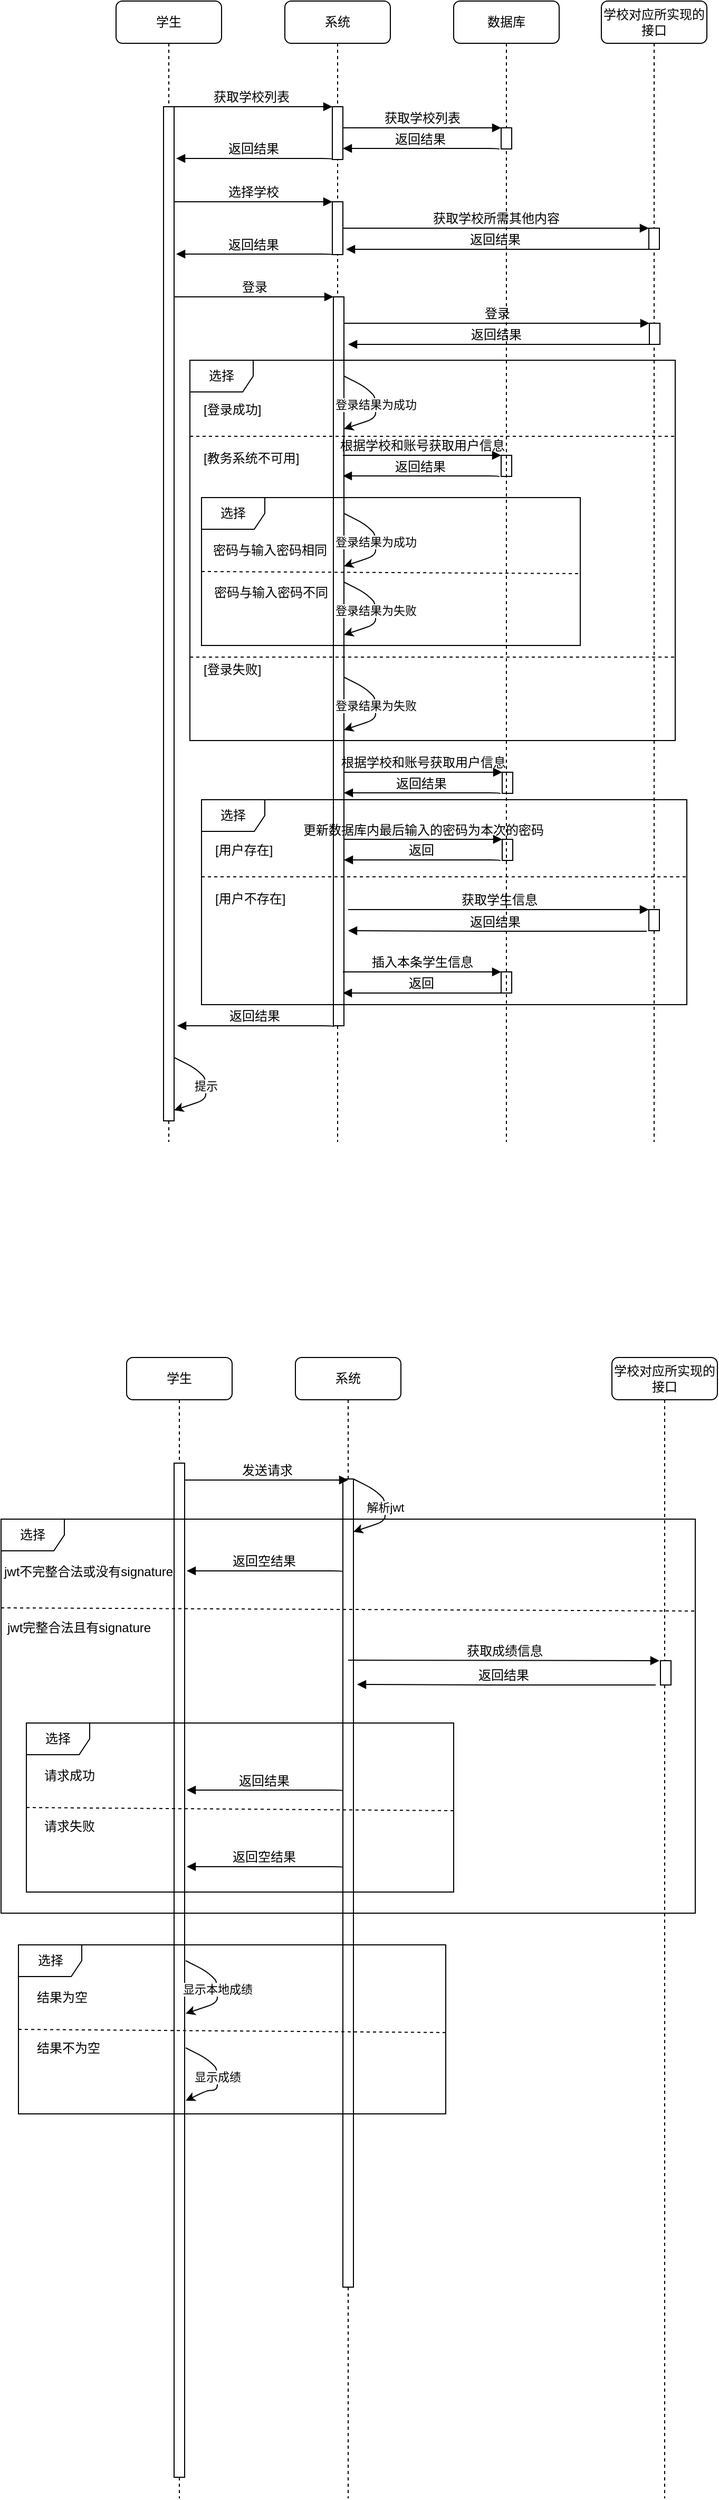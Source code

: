 <mxfile version="10.6.9" type="github"><diagram name="Page-1" id="13e1069c-82ec-6db2-03f1-153e76fe0fe0"><mxGraphModel dx="2018" dy="616" grid="1" gridSize="10" guides="1" tooltips="1" connect="1" arrows="1" fold="1" page="1" pageScale="1" pageWidth="1100" pageHeight="850" background="#ffffff" math="0" shadow="0"><root><mxCell id="0"/><mxCell id="1" parent="0"/><mxCell id="7baba1c4bc27f4b0-2" value="系统" style="shape=umlLifeline;perimeter=lifelinePerimeter;whiteSpace=wrap;html=1;container=1;collapsible=0;recursiveResize=0;outlineConnect=0;rounded=1;shadow=0;comic=0;labelBackgroundColor=none;strokeColor=#000000;strokeWidth=1;fillColor=#FFFFFF;fontFamily=Verdana;fontSize=12;fontColor=#000000;align=center;" parent="1" vertex="1"><mxGeometry x="240" y="80" width="100" height="1080" as="geometry"/></mxCell><mxCell id="7baba1c4bc27f4b0-10" value="" style="html=1;points=[];perimeter=orthogonalPerimeter;rounded=0;shadow=0;comic=0;labelBackgroundColor=none;strokeColor=#000000;strokeWidth=1;fillColor=#FFFFFF;fontFamily=Verdana;fontSize=12;fontColor=#000000;align=center;" parent="7baba1c4bc27f4b0-2" vertex="1"><mxGeometry x="45" y="100" width="10" height="50" as="geometry"/></mxCell><mxCell id="gRoCGFUgI1eSrO3_xUWn-6" value="" style="html=1;points=[];perimeter=orthogonalPerimeter;rounded=0;shadow=0;comic=0;labelBackgroundColor=none;strokeColor=#000000;strokeWidth=1;fillColor=#FFFFFF;fontFamily=Verdana;fontSize=12;fontColor=#000000;align=center;" vertex="1" parent="7baba1c4bc27f4b0-2"><mxGeometry x="45" y="190" width="10" height="50" as="geometry"/></mxCell><mxCell id="7baba1c4bc27f4b0-4" value="学校对应所实现的接口" style="shape=umlLifeline;perimeter=lifelinePerimeter;whiteSpace=wrap;html=1;container=1;collapsible=0;recursiveResize=0;outlineConnect=0;rounded=1;shadow=0;comic=0;labelBackgroundColor=none;strokeColor=#000000;strokeWidth=1;fillColor=#FFFFFF;fontFamily=Verdana;fontSize=12;fontColor=#000000;align=center;" parent="1" vertex="1"><mxGeometry x="540" y="80" width="100" height="1080" as="geometry"/></mxCell><mxCell id="gRoCGFUgI1eSrO3_xUWn-7" value="" style="html=1;points=[];perimeter=orthogonalPerimeter;rounded=0;shadow=0;comic=0;labelBackgroundColor=none;strokeColor=#000000;strokeWidth=1;fillColor=#FFFFFF;fontFamily=Verdana;fontSize=12;fontColor=#000000;align=center;" vertex="1" parent="7baba1c4bc27f4b0-4"><mxGeometry x="45" y="215" width="10" height="20" as="geometry"/></mxCell><mxCell id="7baba1c4bc27f4b0-8" value="学生" style="shape=umlLifeline;perimeter=lifelinePerimeter;whiteSpace=wrap;html=1;container=1;collapsible=0;recursiveResize=0;outlineConnect=0;rounded=1;shadow=0;comic=0;labelBackgroundColor=none;strokeColor=#000000;strokeWidth=1;fillColor=#FFFFFF;fontFamily=Verdana;fontSize=12;fontColor=#000000;align=center;" parent="1" vertex="1"><mxGeometry x="80" y="80" width="100" height="1080" as="geometry"/></mxCell><mxCell id="7baba1c4bc27f4b0-9" value="" style="html=1;points=[];perimeter=orthogonalPerimeter;rounded=0;shadow=0;comic=0;labelBackgroundColor=none;strokeColor=#000000;strokeWidth=1;fillColor=#FFFFFF;fontFamily=Verdana;fontSize=12;fontColor=#000000;align=center;" parent="7baba1c4bc27f4b0-8" vertex="1"><mxGeometry x="45" y="100" width="10" height="960" as="geometry"/></mxCell><mxCell id="7baba1c4bc27f4b0-11" value="获取学校列表" style="html=1;verticalAlign=bottom;endArrow=block;entryX=0;entryY=0;labelBackgroundColor=none;fontFamily=Verdana;fontSize=12;edgeStyle=elbowEdgeStyle;elbow=vertical;" parent="1" source="7baba1c4bc27f4b0-8" target="7baba1c4bc27f4b0-10" edge="1"><mxGeometry relative="1" as="geometry"><mxPoint x="180" y="150" as="sourcePoint"/></mxGeometry></mxCell><mxCell id="7baba1c4bc27f4b0-14" value="获取学校列表" style="html=1;verticalAlign=bottom;endArrow=block;entryX=0;entryY=0;labelBackgroundColor=none;fontFamily=Verdana;fontSize=12;edgeStyle=elbowEdgeStyle;elbow=vertical;" parent="1" source="7baba1c4bc27f4b0-10" target="7baba1c4bc27f4b0-13" edge="1"><mxGeometry relative="1" as="geometry"><mxPoint x="370" y="200" as="sourcePoint"/></mxGeometry></mxCell><mxCell id="gRoCGFUgI1eSrO3_xUWn-4" value="返回结果" style="html=1;verticalAlign=bottom;endArrow=block;labelBackgroundColor=none;fontFamily=Verdana;fontSize=12;edgeStyle=elbowEdgeStyle;elbow=vertical;exitX=-0.1;exitY=0.09;exitDx=0;exitDy=0;exitPerimeter=0;" edge="1" parent="1"><mxGeometry x="0.02" relative="1" as="geometry"><mxPoint x="285" y="230" as="sourcePoint"/><mxPoint x="137" y="229" as="targetPoint"/><Array as="points"><mxPoint x="137" y="229"/></Array><mxPoint as="offset"/></mxGeometry></mxCell><mxCell id="gRoCGFUgI1eSrO3_xUWn-5" value="返回结果" style="html=1;verticalAlign=bottom;endArrow=block;labelBackgroundColor=none;fontFamily=Verdana;fontSize=12;edgeStyle=elbowEdgeStyle;elbow=vertical;exitX=-0.1;exitY=0.09;exitDx=0;exitDy=0;exitPerimeter=0;entryX=1.2;entryY=0.111;entryDx=0;entryDy=0;entryPerimeter=0;" edge="1" parent="1"><mxGeometry x="0.02" relative="1" as="geometry"><mxPoint x="443" y="220.5" as="sourcePoint"/><mxPoint x="295" y="219.5" as="targetPoint"/><Array as="points"><mxPoint x="295" y="219.5"/></Array><mxPoint as="offset"/></mxGeometry></mxCell><mxCell id="gRoCGFUgI1eSrO3_xUWn-8" value="选择学校" style="html=1;verticalAlign=bottom;endArrow=block;entryX=0;entryY=0;labelBackgroundColor=none;fontFamily=Verdana;fontSize=12;edgeStyle=elbowEdgeStyle;elbow=vertical;" edge="1" parent="1" target="gRoCGFUgI1eSrO3_xUWn-6"><mxGeometry relative="1" as="geometry"><mxPoint x="134.5" y="270" as="sourcePoint"/></mxGeometry></mxCell><mxCell id="gRoCGFUgI1eSrO3_xUWn-9" value="获取学校所需其他内容" style="html=1;verticalAlign=bottom;endArrow=block;entryX=0;entryY=0;labelBackgroundColor=none;fontFamily=Verdana;fontSize=12;edgeStyle=elbowEdgeStyle;elbow=vertical;" edge="1" parent="1" source="gRoCGFUgI1eSrO3_xUWn-6" target="gRoCGFUgI1eSrO3_xUWn-7"><mxGeometry relative="1" as="geometry"><mxPoint x="375" y="290" as="sourcePoint"/></mxGeometry></mxCell><mxCell id="gRoCGFUgI1eSrO3_xUWn-10" value="返回结果" style="html=1;verticalAlign=bottom;endArrow=block;labelBackgroundColor=none;fontFamily=Verdana;fontSize=12;edgeStyle=elbowEdgeStyle;elbow=vertical;exitX=-0.1;exitY=0.09;exitDx=0;exitDy=0;exitPerimeter=0;entryX=1.2;entryY=0.111;entryDx=0;entryDy=0;entryPerimeter=0;" edge="1" parent="1"><mxGeometry x="0.02" relative="1" as="geometry"><mxPoint x="285" y="320.5" as="sourcePoint"/><mxPoint x="137" y="319.5" as="targetPoint"/><Array as="points"><mxPoint x="137" y="319.5"/></Array><mxPoint as="offset"/></mxGeometry></mxCell><mxCell id="gRoCGFUgI1eSrO3_xUWn-11" value="返回结果" style="html=1;verticalAlign=bottom;endArrow=block;labelBackgroundColor=none;fontFamily=Verdana;fontSize=12;edgeStyle=elbowEdgeStyle;elbow=vertical;entryX=1.3;entryY=0.9;entryDx=0;entryDy=0;entryPerimeter=0;" edge="1" parent="1" source="gRoCGFUgI1eSrO3_xUWn-7" target="gRoCGFUgI1eSrO3_xUWn-6"><mxGeometry x="0.02" relative="1" as="geometry"><mxPoint x="448" y="315.5" as="sourcePoint"/><mxPoint x="350" y="315" as="targetPoint"/><Array as="points"><mxPoint x="590" y="315"/></Array><mxPoint as="offset"/></mxGeometry></mxCell><mxCell id="gRoCGFUgI1eSrO3_xUWn-24" value="" style="html=1;points=[];perimeter=orthogonalPerimeter;rounded=0;shadow=0;comic=0;labelBackgroundColor=none;strokeColor=#000000;strokeWidth=1;fillColor=#FFFFFF;fontFamily=Verdana;fontSize=12;fontColor=#000000;align=center;" vertex="1" parent="1"><mxGeometry x="286" y="360" width="10" height="690" as="geometry"/></mxCell><mxCell id="gRoCGFUgI1eSrO3_xUWn-25" value="" style="html=1;points=[];perimeter=orthogonalPerimeter;rounded=0;shadow=0;comic=0;labelBackgroundColor=none;strokeColor=#000000;strokeWidth=1;fillColor=#FFFFFF;fontFamily=Verdana;fontSize=12;fontColor=#000000;align=center;" vertex="1" parent="1"><mxGeometry x="585.5" y="385" width="10" height="20" as="geometry"/></mxCell><mxCell id="gRoCGFUgI1eSrO3_xUWn-26" value="登录" style="html=1;verticalAlign=bottom;endArrow=block;entryX=0;entryY=0;labelBackgroundColor=none;fontFamily=Verdana;fontSize=12;edgeStyle=elbowEdgeStyle;elbow=vertical;" edge="1" parent="1" target="gRoCGFUgI1eSrO3_xUWn-24"><mxGeometry relative="1" as="geometry"><mxPoint x="135" y="360" as="sourcePoint"/></mxGeometry></mxCell><mxCell id="gRoCGFUgI1eSrO3_xUWn-27" value="登录" style="html=1;verticalAlign=bottom;endArrow=block;entryX=0;entryY=0;labelBackgroundColor=none;fontFamily=Verdana;fontSize=12;edgeStyle=elbowEdgeStyle;elbow=vertical;" edge="1" parent="1" source="gRoCGFUgI1eSrO3_xUWn-24" target="gRoCGFUgI1eSrO3_xUWn-25"><mxGeometry relative="1" as="geometry"><mxPoint x="375.5" y="380" as="sourcePoint"/></mxGeometry></mxCell><mxCell id="gRoCGFUgI1eSrO3_xUWn-29" value="返回结果" style="html=1;verticalAlign=bottom;endArrow=block;labelBackgroundColor=none;fontFamily=Verdana;fontSize=12;edgeStyle=elbowEdgeStyle;elbow=vertical;" edge="1" parent="1" source="gRoCGFUgI1eSrO3_xUWn-25"><mxGeometry x="0.02" relative="1" as="geometry"><mxPoint x="448.5" y="405.5" as="sourcePoint"/><mxPoint x="300" y="405" as="targetPoint"/><Array as="points"><mxPoint x="590.5" y="405"/></Array><mxPoint as="offset"/></mxGeometry></mxCell><mxCell id="gRoCGFUgI1eSrO3_xUWn-34" value="[登录成功]&lt;br&gt;&lt;br&gt;" style="text;html=1;resizable=0;points=[];autosize=1;align=left;verticalAlign=top;spacingTop=-4;" vertex="1" parent="1"><mxGeometry x="161" y="457" width="70" height="30" as="geometry"/></mxCell><mxCell id="gRoCGFUgI1eSrO3_xUWn-36" value="" style="endArrow=none;dashed=1;html=1;entryX=1;entryY=0.63;entryDx=0;entryDy=0;entryPerimeter=0;" edge="1" parent="1"><mxGeometry width="50" height="50" relative="1" as="geometry"><mxPoint x="150" y="492" as="sourcePoint"/><mxPoint x="609" y="492" as="targetPoint"/></mxGeometry></mxCell><mxCell id="gRoCGFUgI1eSrO3_xUWn-38" value="[教务系统不可用]" style="text;html=1;resizable=0;points=[];autosize=1;align=left;verticalAlign=top;spacingTop=-4;" vertex="1" parent="1"><mxGeometry x="161" y="503" width="110" height="20" as="geometry"/></mxCell><mxCell id="gRoCGFUgI1eSrO3_xUWn-39" value="" style="endArrow=none;dashed=1;html=1;entryX=1;entryY=0.63;entryDx=0;entryDy=0;entryPerimeter=0;" edge="1" parent="1"><mxGeometry width="50" height="50" relative="1" as="geometry"><mxPoint x="150" y="701" as="sourcePoint"/><mxPoint x="610" y="701" as="targetPoint"/></mxGeometry></mxCell><mxCell id="gRoCGFUgI1eSrO3_xUWn-40" value="[登录失败]" style="text;html=1;resizable=0;points=[];autosize=1;align=left;verticalAlign=top;spacingTop=-4;" vertex="1" parent="1"><mxGeometry x="161" y="703" width="70" height="20" as="geometry"/></mxCell><mxCell id="gRoCGFUgI1eSrO3_xUWn-44" value="登录结果为成功" style="endArrow=classic;html=1;" edge="1" parent="1"><mxGeometry width="50" height="50" relative="1" as="geometry"><mxPoint x="296" y="435" as="sourcePoint"/><mxPoint x="296" y="485" as="targetPoint"/><Array as="points"><mxPoint x="316" y="445"/><mxPoint x="326" y="455"/><mxPoint x="326" y="475"/></Array></mxGeometry></mxCell><mxCell id="gRoCGFUgI1eSrO3_xUWn-46" value="登录结果为失败" style="endArrow=classic;html=1;" edge="1" parent="1"><mxGeometry width="50" height="50" relative="1" as="geometry"><mxPoint x="296" y="720" as="sourcePoint"/><mxPoint x="296" y="770" as="targetPoint"/><Array as="points"><mxPoint x="316" y="730"/><mxPoint x="326" y="740"/><mxPoint x="326" y="760"/></Array></mxGeometry></mxCell><mxCell id="gRoCGFUgI1eSrO3_xUWn-52" value="" style="html=1;points=[];perimeter=orthogonalPerimeter;rounded=0;shadow=0;comic=0;labelBackgroundColor=none;strokeColor=#000000;strokeWidth=1;fillColor=#FFFFFF;fontFamily=Verdana;fontSize=12;fontColor=#000000;align=center;" vertex="1" parent="1"><mxGeometry x="445" y="510" width="10" height="20" as="geometry"/></mxCell><mxCell id="gRoCGFUgI1eSrO3_xUWn-53" value="根据学校和账号获取用户信息" style="html=1;verticalAlign=bottom;endArrow=block;entryX=0;entryY=0;labelBackgroundColor=none;fontFamily=Verdana;fontSize=12;edgeStyle=elbowEdgeStyle;elbow=vertical;" edge="1" parent="1" target="gRoCGFUgI1eSrO3_xUWn-52"><mxGeometry relative="1" as="geometry"><mxPoint x="295" y="510" as="sourcePoint"/></mxGeometry></mxCell><mxCell id="gRoCGFUgI1eSrO3_xUWn-54" value="返回结果" style="html=1;verticalAlign=bottom;endArrow=block;labelBackgroundColor=none;fontFamily=Verdana;fontSize=12;edgeStyle=elbowEdgeStyle;elbow=vertical;exitX=-0.1;exitY=0.09;exitDx=0;exitDy=0;exitPerimeter=0;entryX=1.2;entryY=0.111;entryDx=0;entryDy=0;entryPerimeter=0;" edge="1" parent="1"><mxGeometry x="0.02" relative="1" as="geometry"><mxPoint x="443" y="530.5" as="sourcePoint"/><mxPoint x="295" y="529.5" as="targetPoint"/><Array as="points"><mxPoint x="295" y="529.5"/></Array><mxPoint as="offset"/></mxGeometry></mxCell><mxCell id="gRoCGFUgI1eSrO3_xUWn-55" value="选择&lt;br&gt;" style="shape=umlFrame;whiteSpace=wrap;html=1;fillColor=none;" vertex="1" parent="1"><mxGeometry x="161" y="550" width="359" height="140" as="geometry"/></mxCell><mxCell id="gRoCGFUgI1eSrO3_xUWn-59" value="密码与输入密码相同" style="text;html=1;resizable=0;points=[];autosize=1;align=left;verticalAlign=top;spacingTop=-4;" vertex="1" parent="1"><mxGeometry x="170" y="590" width="120" height="20" as="geometry"/></mxCell><mxCell id="gRoCGFUgI1eSrO3_xUWn-60" value="" style="endArrow=none;dashed=1;html=1;exitX=0.002;exitY=0.625;exitDx=0;exitDy=0;exitPerimeter=0;" edge="1" parent="1"><mxGeometry width="50" height="50" relative="1" as="geometry"><mxPoint x="161" y="620" as="sourcePoint"/><mxPoint x="520" y="622" as="targetPoint"/></mxGeometry></mxCell><mxCell id="gRoCGFUgI1eSrO3_xUWn-61" value="登录结果为成功" style="endArrow=classic;html=1;" edge="1" parent="1"><mxGeometry width="50" height="50" relative="1" as="geometry"><mxPoint x="296" y="565" as="sourcePoint"/><mxPoint x="296" y="615" as="targetPoint"/><Array as="points"><mxPoint x="316" y="575"/><mxPoint x="326" y="585"/><mxPoint x="326" y="605"/></Array></mxGeometry></mxCell><mxCell id="gRoCGFUgI1eSrO3_xUWn-62" value="密码与输入密码不同" style="text;html=1;resizable=0;points=[];autosize=1;align=left;verticalAlign=top;spacingTop=-4;" vertex="1" parent="1"><mxGeometry x="171" y="630" width="120" height="20" as="geometry"/></mxCell><mxCell id="gRoCGFUgI1eSrO3_xUWn-63" value="登录结果为失败" style="endArrow=classic;html=1;" edge="1" parent="1"><mxGeometry width="50" height="50" relative="1" as="geometry"><mxPoint x="296" y="630" as="sourcePoint"/><mxPoint x="296" y="680" as="targetPoint"/><Array as="points"><mxPoint x="316" y="640"/><mxPoint x="326" y="650"/><mxPoint x="326" y="670"/></Array></mxGeometry></mxCell><mxCell id="gRoCGFUgI1eSrO3_xUWn-139" value="" style="html=1;points=[];perimeter=orthogonalPerimeter;rounded=0;shadow=0;comic=0;labelBackgroundColor=none;strokeColor=#000000;strokeWidth=1;fillColor=#FFFFFF;fontFamily=Verdana;fontSize=12;fontColor=#000000;align=center;" vertex="1" parent="1"><mxGeometry x="446" y="810" width="10" height="20" as="geometry"/></mxCell><mxCell id="gRoCGFUgI1eSrO3_xUWn-140" value="根据学校和账号获取用户信息" style="html=1;verticalAlign=bottom;endArrow=block;entryX=0;entryY=0;labelBackgroundColor=none;fontFamily=Verdana;fontSize=12;edgeStyle=elbowEdgeStyle;elbow=vertical;" edge="1" parent="1" target="gRoCGFUgI1eSrO3_xUWn-139"><mxGeometry relative="1" as="geometry"><mxPoint x="296" y="810" as="sourcePoint"/></mxGeometry></mxCell><mxCell id="gRoCGFUgI1eSrO3_xUWn-141" value="返回结果" style="html=1;verticalAlign=bottom;endArrow=block;labelBackgroundColor=none;fontFamily=Verdana;fontSize=12;edgeStyle=elbowEdgeStyle;elbow=vertical;exitX=-0.1;exitY=0.09;exitDx=0;exitDy=0;exitPerimeter=0;entryX=1.2;entryY=0.111;entryDx=0;entryDy=0;entryPerimeter=0;" edge="1" parent="1"><mxGeometry x="0.02" relative="1" as="geometry"><mxPoint x="444" y="830.5" as="sourcePoint"/><mxPoint x="296" y="829.5" as="targetPoint"/><Array as="points"><mxPoint x="296" y="829.5"/></Array><mxPoint as="offset"/></mxGeometry></mxCell><mxCell id="gRoCGFUgI1eSrO3_xUWn-143" value="[用户存在]&lt;br&gt;" style="text;html=1;resizable=0;points=[];autosize=1;align=left;verticalAlign=top;spacingTop=-4;" vertex="1" parent="1"><mxGeometry x="172" y="874" width="70" height="20" as="geometry"/></mxCell><mxCell id="gRoCGFUgI1eSrO3_xUWn-144" value="" style="endArrow=none;dashed=1;html=1;entryX=1;entryY=0.63;entryDx=0;entryDy=0;entryPerimeter=0;" edge="1" parent="1"><mxGeometry width="50" height="50" relative="1" as="geometry"><mxPoint x="161" y="909" as="sourcePoint"/><mxPoint x="620" y="909" as="targetPoint"/></mxGeometry></mxCell><mxCell id="gRoCGFUgI1eSrO3_xUWn-145" value="[用户不存在]" style="text;html=1;resizable=0;points=[];autosize=1;align=left;verticalAlign=top;spacingTop=-4;" vertex="1" parent="1"><mxGeometry x="172" y="920" width="80" height="20" as="geometry"/></mxCell><mxCell id="gRoCGFUgI1eSrO3_xUWn-161" value="" style="html=1;points=[];perimeter=orthogonalPerimeter;rounded=0;shadow=0;comic=0;labelBackgroundColor=none;strokeColor=#000000;strokeWidth=1;fillColor=#FFFFFF;fontFamily=Verdana;fontSize=12;fontColor=#000000;align=center;" vertex="1" parent="1"><mxGeometry x="446" y="873.5" width="10" height="20" as="geometry"/></mxCell><mxCell id="gRoCGFUgI1eSrO3_xUWn-162" value="&lt;span&gt;更新数据库内最后输入的密码为本次的密码&lt;/span&gt;" style="html=1;verticalAlign=bottom;endArrow=block;entryX=0;entryY=0;labelBackgroundColor=none;fontFamily=Verdana;fontSize=12;edgeStyle=elbowEdgeStyle;elbow=vertical;" edge="1" parent="1" target="gRoCGFUgI1eSrO3_xUWn-161"><mxGeometry relative="1" as="geometry"><mxPoint x="296" y="873.5" as="sourcePoint"/></mxGeometry></mxCell><mxCell id="gRoCGFUgI1eSrO3_xUWn-163" value="返回" style="html=1;verticalAlign=bottom;endArrow=block;labelBackgroundColor=none;fontFamily=Verdana;fontSize=12;edgeStyle=elbowEdgeStyle;elbow=vertical;exitX=-0.1;exitY=0.09;exitDx=0;exitDy=0;exitPerimeter=0;entryX=1.2;entryY=0.111;entryDx=0;entryDy=0;entryPerimeter=0;" edge="1" parent="1"><mxGeometry x="0.02" relative="1" as="geometry"><mxPoint x="444" y="894" as="sourcePoint"/><mxPoint x="296" y="893" as="targetPoint"/><Array as="points"><mxPoint x="296" y="893"/></Array><mxPoint as="offset"/></mxGeometry></mxCell><mxCell id="gRoCGFUgI1eSrO3_xUWn-164" value="" style="html=1;points=[];perimeter=orthogonalPerimeter;rounded=0;shadow=0;comic=0;labelBackgroundColor=none;strokeColor=#000000;strokeWidth=1;fillColor=#FFFFFF;fontFamily=Verdana;fontSize=12;fontColor=#000000;align=center;" vertex="1" parent="1"><mxGeometry x="445" y="999" width="10" height="20" as="geometry"/></mxCell><mxCell id="gRoCGFUgI1eSrO3_xUWn-165" value="插入本条学生信息" style="html=1;verticalAlign=bottom;endArrow=block;entryX=0;entryY=0;labelBackgroundColor=none;fontFamily=Verdana;fontSize=12;edgeStyle=elbowEdgeStyle;elbow=vertical;" edge="1" parent="1" target="gRoCGFUgI1eSrO3_xUWn-164"><mxGeometry relative="1" as="geometry"><mxPoint x="295" y="999" as="sourcePoint"/></mxGeometry></mxCell><mxCell id="gRoCGFUgI1eSrO3_xUWn-166" value="返回" style="html=1;verticalAlign=bottom;endArrow=block;labelBackgroundColor=none;fontFamily=Verdana;fontSize=12;edgeStyle=elbowEdgeStyle;elbow=vertical;" edge="1" parent="1" source="gRoCGFUgI1eSrO3_xUWn-164"><mxGeometry x="0.02" relative="1" as="geometry"><mxPoint x="443" y="1019.5" as="sourcePoint"/><mxPoint x="295" y="1019" as="targetPoint"/><Array as="points"/><mxPoint as="offset"/></mxGeometry></mxCell><mxCell id="gRoCGFUgI1eSrO3_xUWn-170" value="" style="html=1;points=[];perimeter=orthogonalPerimeter;rounded=0;shadow=0;comic=0;labelBackgroundColor=none;strokeColor=#000000;strokeWidth=1;fillColor=#FFFFFF;fontFamily=Verdana;fontSize=12;fontColor=#000000;align=center;" vertex="1" parent="1"><mxGeometry x="585" y="940" width="10" height="20" as="geometry"/></mxCell><mxCell id="gRoCGFUgI1eSrO3_xUWn-171" value="&lt;span&gt;获取学生信息&lt;/span&gt;" style="html=1;verticalAlign=bottom;endArrow=block;entryX=0;entryY=0;labelBackgroundColor=none;fontFamily=Verdana;fontSize=12;edgeStyle=elbowEdgeStyle;elbow=vertical;" edge="1" parent="1" target="gRoCGFUgI1eSrO3_xUWn-170"><mxGeometry relative="1" as="geometry"><mxPoint x="300" y="940" as="sourcePoint"/></mxGeometry></mxCell><mxCell id="gRoCGFUgI1eSrO3_xUWn-172" value="返回结果" style="html=1;verticalAlign=bottom;endArrow=block;labelBackgroundColor=none;fontFamily=Verdana;fontSize=12;edgeStyle=elbowEdgeStyle;elbow=horizontal;exitX=-0.1;exitY=0.09;exitDx=0;exitDy=0;exitPerimeter=0;" edge="1" parent="1"><mxGeometry x="0.02" relative="1" as="geometry"><mxPoint x="583" y="960.5" as="sourcePoint"/><mxPoint x="300" y="960" as="targetPoint"/><Array as="points"><mxPoint x="435" y="959.5"/></Array><mxPoint as="offset"/></mxGeometry></mxCell><mxCell id="gRoCGFUgI1eSrO3_xUWn-175" value="返回结果" style="html=1;verticalAlign=bottom;endArrow=block;labelBackgroundColor=none;fontFamily=Verdana;fontSize=12;edgeStyle=elbowEdgeStyle;elbow=vertical;exitX=-0.1;exitY=0.09;exitDx=0;exitDy=0;exitPerimeter=0;entryX=1.2;entryY=0.111;entryDx=0;entryDy=0;entryPerimeter=0;" edge="1" parent="1"><mxGeometry x="0.02" relative="1" as="geometry"><mxPoint x="286" y="1051" as="sourcePoint"/><mxPoint x="138" y="1050" as="targetPoint"/><Array as="points"><mxPoint x="138" y="1050"/></Array><mxPoint as="offset"/></mxGeometry></mxCell><mxCell id="gRoCGFUgI1eSrO3_xUWn-176" value="提示" style="endArrow=classic;html=1;" edge="1" parent="1"><mxGeometry width="50" height="50" relative="1" as="geometry"><mxPoint x="135" y="1080" as="sourcePoint"/><mxPoint x="135" y="1130" as="targetPoint"/><Array as="points"><mxPoint x="155" y="1090"/><mxPoint x="165" y="1100"/><mxPoint x="165" y="1120"/></Array></mxGeometry></mxCell><mxCell id="gRoCGFUgI1eSrO3_xUWn-180" value="系统" style="shape=umlLifeline;perimeter=lifelinePerimeter;whiteSpace=wrap;html=1;container=1;collapsible=0;recursiveResize=0;outlineConnect=0;rounded=1;shadow=0;comic=0;labelBackgroundColor=none;strokeColor=#000000;strokeWidth=1;fillColor=#FFFFFF;fontFamily=Verdana;fontSize=12;fontColor=#000000;align=center;" vertex="1" parent="1"><mxGeometry x="250" y="1364" width="100" height="1080" as="geometry"/></mxCell><mxCell id="gRoCGFUgI1eSrO3_xUWn-182" value="" style="html=1;points=[];perimeter=orthogonalPerimeter;rounded=0;shadow=0;comic=0;labelBackgroundColor=none;strokeColor=#000000;strokeWidth=1;fillColor=#FFFFFF;fontFamily=Verdana;fontSize=12;fontColor=#000000;align=center;" vertex="1" parent="gRoCGFUgI1eSrO3_xUWn-180"><mxGeometry x="45" y="115" width="10" height="765" as="geometry"/></mxCell><mxCell id="gRoCGFUgI1eSrO3_xUWn-185" value="学校对应所实现的接口" style="shape=umlLifeline;perimeter=lifelinePerimeter;whiteSpace=wrap;html=1;container=1;collapsible=0;recursiveResize=0;outlineConnect=0;rounded=1;shadow=0;comic=0;labelBackgroundColor=none;strokeColor=#000000;strokeWidth=1;fillColor=#FFFFFF;fontFamily=Verdana;fontSize=12;fontColor=#000000;align=center;" vertex="1" parent="1"><mxGeometry x="550" y="1364" width="100" height="1080" as="geometry"/></mxCell><mxCell id="gRoCGFUgI1eSrO3_xUWn-242" value="" style="html=1;points=[];perimeter=orthogonalPerimeter;rounded=0;shadow=0;comic=0;labelBackgroundColor=none;strokeColor=#000000;strokeWidth=1;fillColor=#FFFFFF;fontFamily=Verdana;fontSize=12;fontColor=#000000;align=center;" vertex="1" parent="gRoCGFUgI1eSrO3_xUWn-185"><mxGeometry x="46" y="287" width="10" height="23" as="geometry"/></mxCell><mxCell id="gRoCGFUgI1eSrO3_xUWn-187" value="学生" style="shape=umlLifeline;perimeter=lifelinePerimeter;whiteSpace=wrap;html=1;container=1;collapsible=0;recursiveResize=0;outlineConnect=0;rounded=1;shadow=0;comic=0;labelBackgroundColor=none;strokeColor=#000000;strokeWidth=1;fillColor=#FFFFFF;fontFamily=Verdana;fontSize=12;fontColor=#000000;align=center;" vertex="1" parent="1"><mxGeometry x="90" y="1364" width="100" height="1080" as="geometry"/></mxCell><mxCell id="gRoCGFUgI1eSrO3_xUWn-188" value="" style="html=1;points=[];perimeter=orthogonalPerimeter;rounded=0;shadow=0;comic=0;labelBackgroundColor=none;strokeColor=#000000;strokeWidth=1;fillColor=#FFFFFF;fontFamily=Verdana;fontSize=12;fontColor=#000000;align=center;" vertex="1" parent="gRoCGFUgI1eSrO3_xUWn-187"><mxGeometry x="45" y="100" width="10" height="960" as="geometry"/></mxCell><mxCell id="gRoCGFUgI1eSrO3_xUWn-193" value="发送请求" style="html=1;verticalAlign=bottom;endArrow=block;labelBackgroundColor=none;fontFamily=Verdana;fontSize=12;edgeStyle=elbowEdgeStyle;elbow=vertical;" edge="1" parent="1" source="gRoCGFUgI1eSrO3_xUWn-188"><mxGeometry relative="1" as="geometry"><mxPoint x="144.5" y="1554" as="sourcePoint"/><mxPoint x="300" y="1480" as="targetPoint"/><Array as="points"><mxPoint x="280" y="1480"/><mxPoint x="230" y="1470"/></Array></mxGeometry></mxCell><mxCell id="gRoCGFUgI1eSrO3_xUWn-202" value="jwt不完整合法或没有signature" style="text;html=1;resizable=0;points=[];autosize=1;align=left;verticalAlign=top;spacingTop=-4;" vertex="1" parent="1"><mxGeometry x="-28" y="1556.5" width="180" height="20" as="geometry"/></mxCell><mxCell id="gRoCGFUgI1eSrO3_xUWn-236" value="解析jwt&lt;br&gt;" style="endArrow=classic;html=1;" edge="1" parent="1"><mxGeometry width="50" height="50" relative="1" as="geometry"><mxPoint x="305" y="1479" as="sourcePoint"/><mxPoint x="305" y="1529" as="targetPoint"/><Array as="points"><mxPoint x="325" y="1489"/><mxPoint x="335" y="1499"/><mxPoint x="335" y="1519"/></Array></mxGeometry></mxCell><mxCell id="gRoCGFUgI1eSrO3_xUWn-237" value="返回空结果" style="html=1;verticalAlign=bottom;endArrow=block;labelBackgroundColor=none;fontFamily=Verdana;fontSize=12;edgeStyle=elbowEdgeStyle;elbow=vertical;exitX=-0.1;exitY=0.09;exitDx=0;exitDy=0;exitPerimeter=0;entryX=1.2;entryY=0.111;entryDx=0;entryDy=0;entryPerimeter=0;" edge="1" parent="1"><mxGeometry x="0.02" relative="1" as="geometry"><mxPoint x="295" y="1567" as="sourcePoint"/><mxPoint x="147" y="1566" as="targetPoint"/><Array as="points"><mxPoint x="147" y="1566"/></Array><mxPoint as="offset"/></mxGeometry></mxCell><mxCell id="gRoCGFUgI1eSrO3_xUWn-238" value="" style="endArrow=none;dashed=1;html=1;entryX=0.998;entryY=0.169;entryDx=0;entryDy=0;entryPerimeter=0;" edge="1" parent="1"><mxGeometry width="50" height="50" relative="1" as="geometry"><mxPoint x="-29" y="1601" as="sourcePoint"/><mxPoint x="628" y="1604" as="targetPoint"/></mxGeometry></mxCell><mxCell id="gRoCGFUgI1eSrO3_xUWn-240" value="jwt完整合法且有signature" style="text;html=1;resizable=0;points=[];autosize=1;align=left;verticalAlign=top;spacingTop=-4;" vertex="1" parent="1"><mxGeometry x="-25" y="1610" width="150" height="20" as="geometry"/></mxCell><mxCell id="gRoCGFUgI1eSrO3_xUWn-241" value="&lt;span&gt;获取成绩信息&lt;/span&gt;" style="html=1;verticalAlign=bottom;endArrow=block;labelBackgroundColor=none;fontFamily=Verdana;fontSize=12;edgeStyle=elbowEdgeStyle;elbow=vertical;" edge="1" parent="1"><mxGeometry relative="1" as="geometry"><mxPoint x="300" y="1650.5" as="sourcePoint"/><mxPoint x="595" y="1651" as="targetPoint"/></mxGeometry></mxCell><mxCell id="gRoCGFUgI1eSrO3_xUWn-245" value="返回结果" style="html=1;verticalAlign=bottom;endArrow=block;labelBackgroundColor=none;fontFamily=Verdana;fontSize=12;edgeStyle=elbowEdgeStyle;elbow=horizontal;exitX=-0.1;exitY=0.09;exitDx=0;exitDy=0;exitPerimeter=0;" edge="1" parent="1"><mxGeometry x="0.02" relative="1" as="geometry"><mxPoint x="591.5" y="1674" as="sourcePoint"/><mxPoint x="308.5" y="1673.5" as="targetPoint"/><Array as="points"><mxPoint x="443.5" y="1673"/></Array><mxPoint as="offset"/></mxGeometry></mxCell><mxCell id="gRoCGFUgI1eSrO3_xUWn-247" value="选择" style="shape=umlFrame;whiteSpace=wrap;html=1;fillColor=none;" vertex="1" parent="1"><mxGeometry x="-5" y="1710" width="405" height="160" as="geometry"/></mxCell><mxCell id="gRoCGFUgI1eSrO3_xUWn-248" value="请求成功" style="text;html=1;resizable=0;points=[];autosize=1;align=left;verticalAlign=top;spacingTop=-4;" vertex="1" parent="1"><mxGeometry x="10" y="1750" width="60" height="20" as="geometry"/></mxCell><mxCell id="gRoCGFUgI1eSrO3_xUWn-249" value="" style="endArrow=none;dashed=1;html=1;" edge="1" parent="1"><mxGeometry width="50" height="50" relative="1" as="geometry"><mxPoint x="-5" y="1790" as="sourcePoint"/><mxPoint x="400" y="1793" as="targetPoint"/></mxGeometry></mxCell><mxCell id="gRoCGFUgI1eSrO3_xUWn-250" value="请求失败" style="text;html=1;resizable=0;points=[];autosize=1;align=left;verticalAlign=top;spacingTop=-4;" vertex="1" parent="1"><mxGeometry x="10" y="1797.5" width="60" height="20" as="geometry"/></mxCell><mxCell id="gRoCGFUgI1eSrO3_xUWn-251" value="返回空结果" style="html=1;verticalAlign=bottom;endArrow=block;labelBackgroundColor=none;fontFamily=Verdana;fontSize=12;edgeStyle=elbowEdgeStyle;elbow=vertical;exitX=-0.1;exitY=0.09;exitDx=0;exitDy=0;exitPerimeter=0;entryX=1.2;entryY=0.111;entryDx=0;entryDy=0;entryPerimeter=0;" edge="1" parent="1"><mxGeometry x="0.02" relative="1" as="geometry"><mxPoint x="295" y="1847" as="sourcePoint"/><mxPoint x="147" y="1846" as="targetPoint"/><Array as="points"><mxPoint x="147" y="1846"/></Array><mxPoint as="offset"/></mxGeometry></mxCell><mxCell id="gRoCGFUgI1eSrO3_xUWn-252" value="返回结果" style="html=1;verticalAlign=bottom;endArrow=block;labelBackgroundColor=none;fontFamily=Verdana;fontSize=12;edgeStyle=elbowEdgeStyle;elbow=vertical;exitX=-0.1;exitY=0.09;exitDx=0;exitDy=0;exitPerimeter=0;entryX=1.2;entryY=0.111;entryDx=0;entryDy=0;entryPerimeter=0;" edge="1" parent="1"><mxGeometry x="0.02" relative="1" as="geometry"><mxPoint x="295" y="1774.5" as="sourcePoint"/><mxPoint x="147" y="1773.5" as="targetPoint"/><Array as="points"><mxPoint x="147" y="1773.5"/></Array><mxPoint as="offset"/></mxGeometry></mxCell><mxCell id="gRoCGFUgI1eSrO3_xUWn-244" value="选择&lt;br&gt;" style="shape=umlFrame;whiteSpace=wrap;html=1;fillColor=none;" vertex="1" parent="1"><mxGeometry x="-29" y="1517" width="658" height="373" as="geometry"/></mxCell><mxCell id="7baba1c4bc27f4b0-3" value="数据库" style="shape=umlLifeline;perimeter=lifelinePerimeter;whiteSpace=wrap;html=1;container=1;collapsible=0;recursiveResize=0;outlineConnect=0;rounded=1;shadow=0;comic=0;labelBackgroundColor=none;strokeColor=#000000;strokeWidth=1;fillColor=#FFFFFF;fontFamily=Verdana;fontSize=12;fontColor=#000000;align=center;" parent="1" vertex="1"><mxGeometry x="400" y="80" width="100" height="1080" as="geometry"/></mxCell><mxCell id="7baba1c4bc27f4b0-13" value="" style="html=1;points=[];perimeter=orthogonalPerimeter;rounded=0;shadow=0;comic=0;labelBackgroundColor=none;strokeColor=#000000;strokeWidth=1;fillColor=#FFFFFF;fontFamily=Verdana;fontSize=12;fontColor=#000000;align=center;" parent="7baba1c4bc27f4b0-3" vertex="1"><mxGeometry x="45" y="120" width="10" height="20" as="geometry"/></mxCell><mxCell id="gRoCGFUgI1eSrO3_xUWn-33" value="选择" style="shape=umlFrame;whiteSpace=wrap;html=1;fillColor=none;" vertex="1" parent="1"><mxGeometry x="150" y="420" width="460" height="360" as="geometry"/></mxCell><mxCell id="gRoCGFUgI1eSrO3_xUWn-174" value="选择" style="shape=umlFrame;whiteSpace=wrap;html=1;fillColor=none;" vertex="1" parent="1"><mxGeometry x="161" y="836" width="460" height="194" as="geometry"/></mxCell><mxCell id="gRoCGFUgI1eSrO3_xUWn-253" value="选择" style="shape=umlFrame;whiteSpace=wrap;html=1;fillColor=none;" vertex="1" parent="1"><mxGeometry x="-12.5" y="1920" width="405" height="160" as="geometry"/></mxCell><mxCell id="gRoCGFUgI1eSrO3_xUWn-254" value="结果为空" style="text;html=1;resizable=0;points=[];autosize=1;align=left;verticalAlign=top;spacingTop=-4;" vertex="1" parent="1"><mxGeometry x="2.5" y="1960" width="60" height="20" as="geometry"/></mxCell><mxCell id="gRoCGFUgI1eSrO3_xUWn-255" value="" style="endArrow=none;dashed=1;html=1;" edge="1" parent="1"><mxGeometry width="50" height="50" relative="1" as="geometry"><mxPoint x="-12.5" y="2000" as="sourcePoint"/><mxPoint x="392.5" y="2003" as="targetPoint"/></mxGeometry></mxCell><mxCell id="gRoCGFUgI1eSrO3_xUWn-256" value="结果不为空" style="text;html=1;resizable=0;points=[];autosize=1;align=left;verticalAlign=top;spacingTop=-4;" vertex="1" parent="1"><mxGeometry x="2.5" y="2007.5" width="80" height="20" as="geometry"/></mxCell><mxCell id="gRoCGFUgI1eSrO3_xUWn-259" value="显示本地成绩" style="endArrow=classic;html=1;" edge="1" parent="1"><mxGeometry width="50" height="50" relative="1" as="geometry"><mxPoint x="146" y="1935" as="sourcePoint"/><mxPoint x="146" y="1985" as="targetPoint"/><Array as="points"><mxPoint x="166" y="1945"/><mxPoint x="176" y="1955"/><mxPoint x="176" y="1975"/></Array></mxGeometry></mxCell><mxCell id="gRoCGFUgI1eSrO3_xUWn-260" value="显示成绩" style="endArrow=classic;html=1;" edge="1" parent="1"><mxGeometry width="50" height="50" relative="1" as="geometry"><mxPoint x="146" y="2017.5" as="sourcePoint"/><mxPoint x="146" y="2067.5" as="targetPoint"/><Array as="points"><mxPoint x="166" y="2027.5"/><mxPoint x="176" y="2037.5"/><mxPoint x="176" y="2057.5"/><mxPoint x="166" y="2058"/></Array></mxGeometry></mxCell></root></mxGraphModel></diagram></mxfile>
